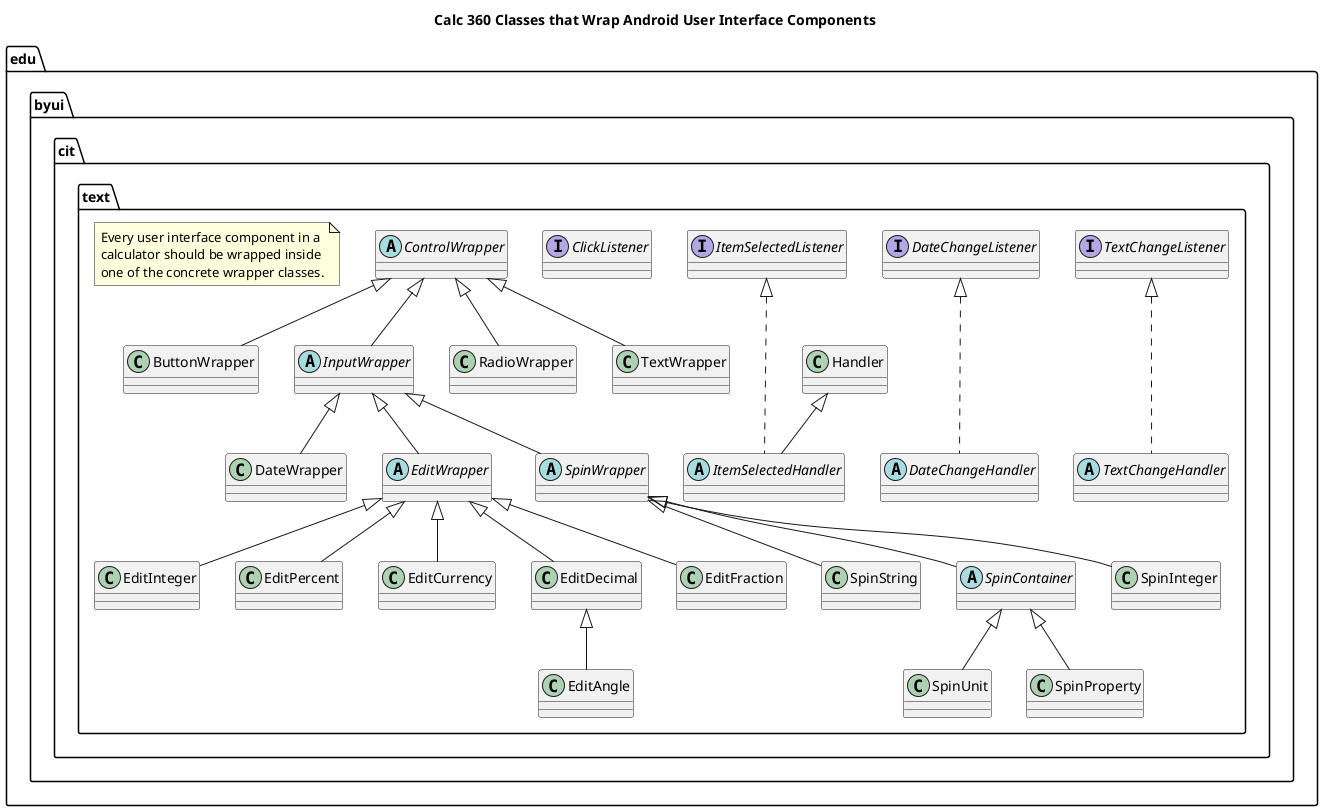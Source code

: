 @startuml
skinparam classAttributeIconSize 0

title Calc 360 Classes that Wrap Android User Interface Components
package edu.byui.cit.text {
	interface TextChangeListener
	interface ItemSelectedListener
	interface DateChangeListener
	interface ClickListener

	class Handler
	abstract DateChangeHandler
	abstract ItemSelectedHandler
	abstract TextChangeHandler

	DateChangeListener <|... DateChangeHandler
	ItemSelectedListener <|... ItemSelectedHandler
	Handler <|-- ItemSelectedHandler
	TextChangeListener <|... TextChangeHandler

	class ButtonWrapper
	abstract ControlWrapper
	class DateWrapper
	class EditAngle
	class EditCurrency
	class EditDecimal
	class EditFraction
	class EditInteger
	class EditPercent
	abstract EditWrapper
	abstract InputWrapper
	class RadioWrapper
	abstract SpinContainer
	class SpinInteger
	class SpinProperty
	class SpinString
	class SpinUnit
	abstract SpinWrapper
	class TextWrapper

	ControlWrapper <|-- ButtonWrapper
	ControlWrapper <|-- InputWrapper
	ControlWrapper <|-- RadioWrapper
	ControlWrapper <|-- TextWrapper
	InputWrapper <|-- DateWrapper

	InputWrapper <|-- EditWrapper
	EditWrapper <|-- EditCurrency
	EditWrapper <|-- EditDecimal
	EditWrapper <|-- EditFraction
	EditWrapper <|-- EditInteger
	EditWrapper <|-- EditPercent
	EditDecimal <|-- EditAngle

	InputWrapper <|-- SpinWrapper
	SpinWrapper <|-- SpinInteger
	SpinWrapper <|-- SpinContainer
	SpinContainer <|-- SpinProperty
	SpinContainer <|-- SpinUnit
	SpinWrapper <|-- SpinString

	note as WrapperNote
	Every user interface component in a
	calculator should be wrapped inside
	one of the concrete wrapper classes.
	end note
}
@enduml
